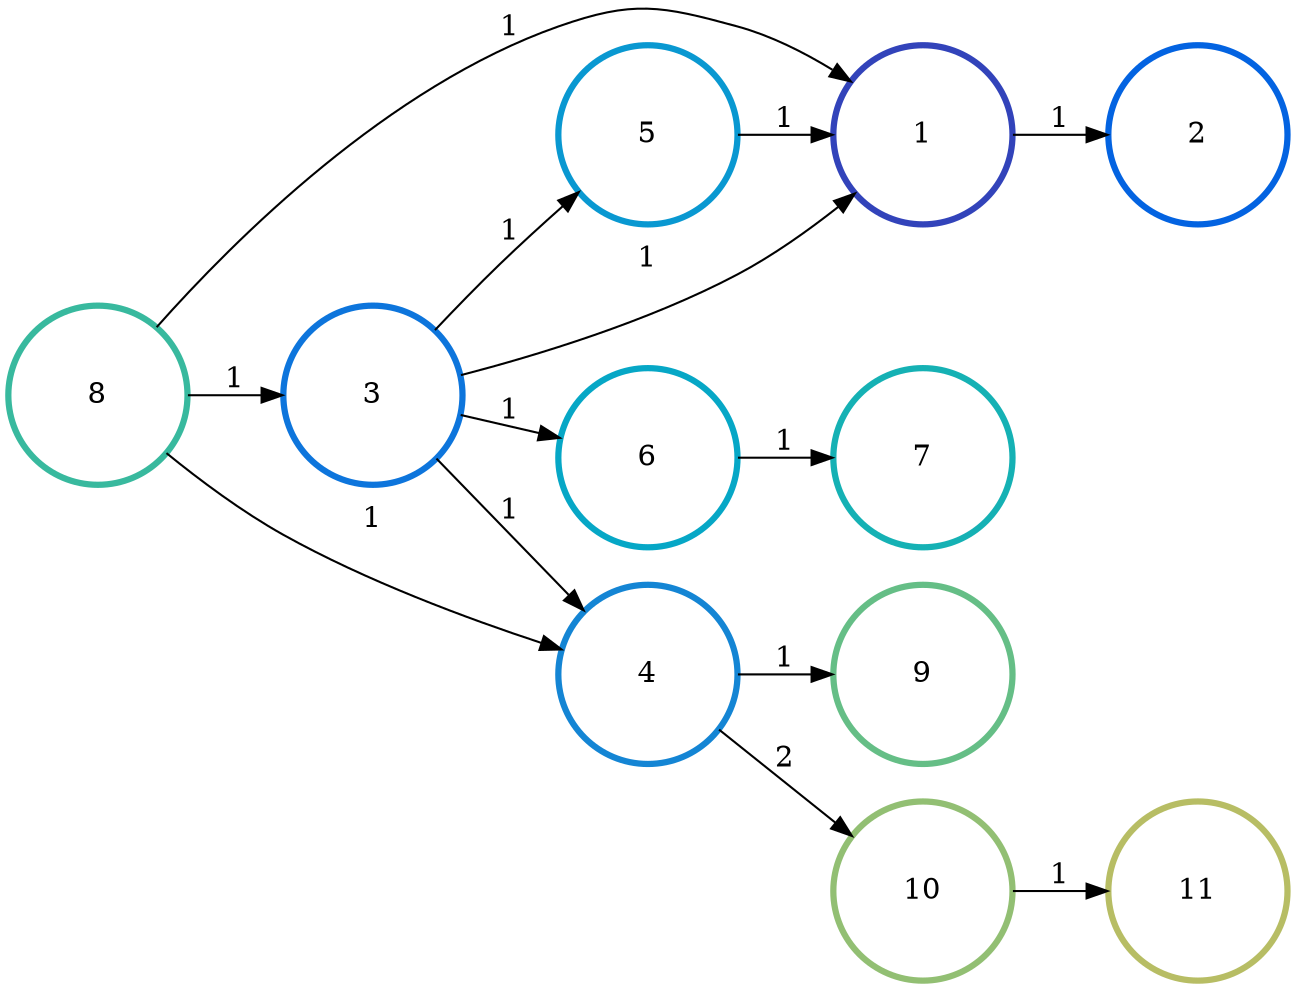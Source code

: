 digraph N {
	overlap="false"
	rankdir="LR"
	0 [label="1",width=1.2,height=1.2,style="",penwidth=3,color="#3243BA"]
	1 [label="2",width=1.2,height=1.2,style="",penwidth=3,color="#0363E1"]
	2 [label="3",width=1.2,height=1.2,style="",penwidth=3,color="#0D75DC"]
	3 [label="4",width=1.2,height=1.2,style="",penwidth=3,color="#1485D4"]
	4 [label="5",width=1.2,height=1.2,style="",penwidth=3,color="#0998D1"]
	5 [label="6",width=1.2,height=1.2,style="",penwidth=3,color="#06A7C6"]
	6 [label="7",width=1.2,height=1.2,style="",penwidth=3,color="#15B1B4"]
	7 [label="8",width=1.2,height=1.2,style="",penwidth=3,color="#38B99E"]
	8 [label="9",width=1.2,height=1.2,style="",penwidth=3,color="#65BE86"]
	9 [label="10",width=1.2,height=1.2,style="",penwidth=3,color="#92BF73"]
	10 [label="11",width=1.2,height=1.2,style="",penwidth=3,color="#B7BD64"]
	0 -> 1 [penwidth=1,color=black,label="1"]
	2 -> 0 [penwidth=1,color=black,label="1"]
	2 -> 3 [penwidth=1,color=black,label="1"]
	2 -> 4 [penwidth=1,color=black,label="1"]
	2 -> 5 [penwidth=1,color=black,label="1"]
	3 -> 8 [penwidth=1,color=black,label="1"]
	3 -> 9 [penwidth=1,color=black,label="2"]
	4 -> 0 [penwidth=1,color=black,label="1"]
	5 -> 6 [penwidth=1,color=black,label="1"]
	7 -> 0 [penwidth=1,color=black,label="1"]
	7 -> 2 [penwidth=1,color=black,label="1"]
	7 -> 3 [penwidth=1,color=black,label="1"]
	9 -> 10 [penwidth=1,color=black,label="1"]
}
